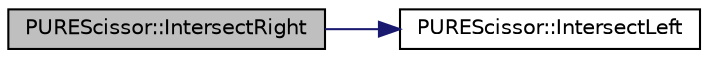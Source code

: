 digraph "PUREScissor::IntersectRight"
{
 // LATEX_PDF_SIZE
  edge [fontname="Helvetica",fontsize="10",labelfontname="Helvetica",labelfontsize="10"];
  node [fontname="Helvetica",fontsize="10",shape=record];
  rankdir="LR";
  Node1 [label="PUREScissor::IntersectRight",height=0.2,width=0.4,color="black", fillcolor="grey75", style="filled", fontcolor="black",tooltip="Calculates intersection point of right clipping line and user line."];
  Node1 -> Node2 [color="midnightblue",fontsize="10",style="solid",fontname="Helvetica"];
  Node2 [label="PUREScissor::IntersectLeft",height=0.2,width=0.4,color="black", fillcolor="white", style="filled",URL="$class_p_u_r_e_scissor.html#a71102f14b92c405dc4c3e1837bef96b4",tooltip="Calculates intersection point of left clipping line and user line."];
}
